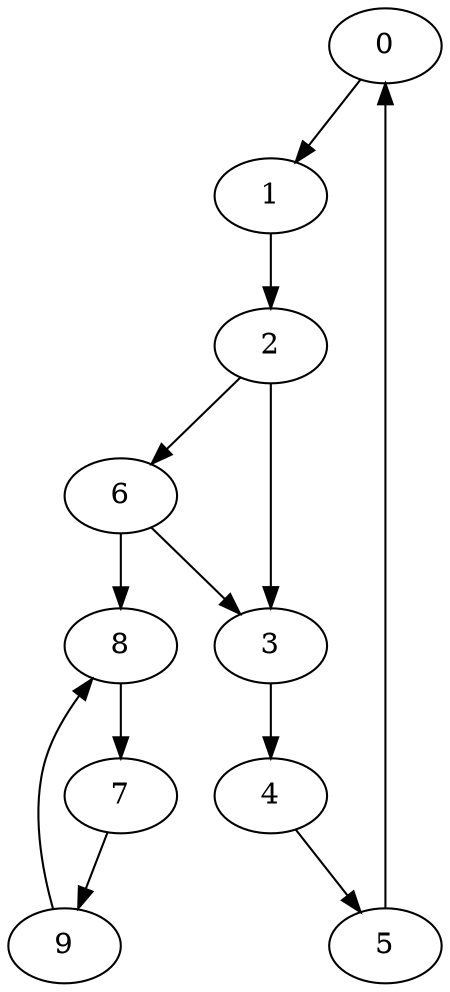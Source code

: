 digraph G {
	0;
	1;
	2;
	3;
	4;
	5;
	6;
	7;
	8;
	9;

	0 -> 1 [village=Bielefeld; name=Church_Lane; heightLimit=2; weight=10; primaryType=mainStreet; secondaryType=tunnel;];
	1 -> 2 [village=Bielefeld; name=Post_Road; heightLimit=3; weight=30; primaryType=mainStreet; secondaryType=none;];
	2 -> 3 [village=Bielefeld; name=Meadow_Way; heightLimit=3; weight=20; primaryType=mainStreet; secondaryType=none;];
	2 -> 6 [village=Bielefeld; name=Maple_Way; heightLimit=3; weight=10; primaryType=mainStreet; secondaryType=none;];
	3 -> 4 [village=Bielefeld; name=Mountain_Street; heightLimit=3; weight=10; primaryType=sideStreet; secondaryType=none;];
	4 -> 5 [village=Bielefeld; name=Mill_Lane; heightLimit=3; weight=10; primaryType=mainStreet; secondaryType=none;];
	5 -> 0 [village=Bielefeld; name=Field_Lane; heightLimit=3; weight=30; primaryType=mainStreet; secondaryType=none;];
	6 -> 3 [village=Bielefeld; name=Vineyard_Street; heightLimit=3; weight=10; primaryType=mainStreet; secondaryType=oneWayStreet;];

	7 -> 9 [village=Wuppertal; name=By_the_Pond; heightLimit=3; weight=10; primaryType=sideStreet; secondaryType=none;];
	8 -> 7 [village=Wuppertal; name=Birch_Way; heightLimit=3; weight=10; primaryType=mainStreet; secondaryType=none;];
	9 -> 8 [village=Wuppertal; name=Oak_Street; heightLimit=3; weight=10; primaryType=mainStreet; secondaryType=none;];

	6 -> 8 [village=G; name=Rose_Way; heightLimit=3; weight=30; primaryType=countyRoad; secondaryType=none;];
}